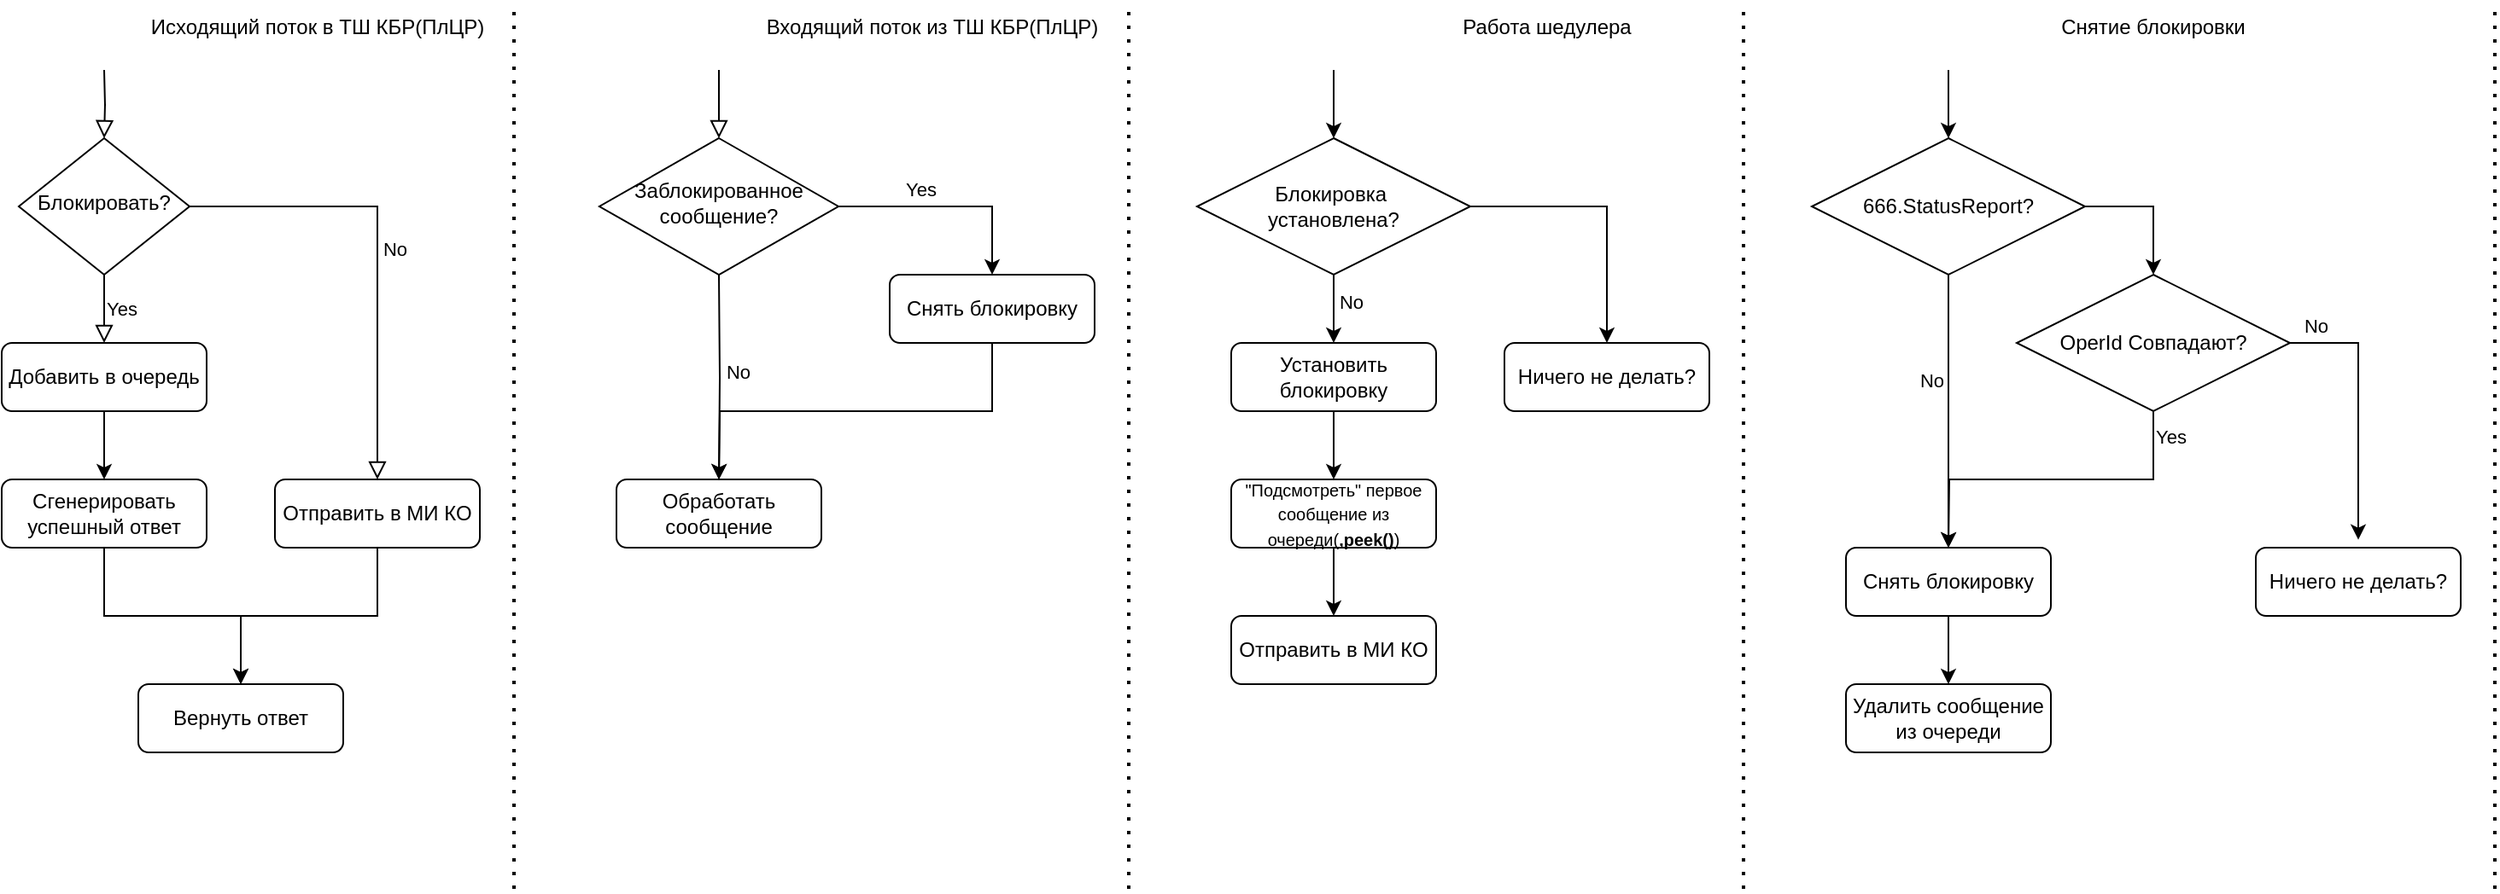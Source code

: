 <mxfile version="24.6.4" type="github">
  <diagram id="C5RBs43oDa-KdzZeNtuy" name="Page-1">
    <mxGraphModel dx="1195" dy="1812" grid="1" gridSize="10" guides="1" tooltips="1" connect="1" arrows="1" fold="1" page="1" pageScale="1" pageWidth="827" pageHeight="1169" math="0" shadow="0">
      <root>
        <mxCell id="WIyWlLk6GJQsqaUBKTNV-0" />
        <mxCell id="WIyWlLk6GJQsqaUBKTNV-1" parent="WIyWlLk6GJQsqaUBKTNV-0" />
        <mxCell id="WIyWlLk6GJQsqaUBKTNV-4" value="Yes" style="rounded=0;html=1;jettySize=auto;orthogonalLoop=1;fontSize=11;endArrow=block;endFill=0;endSize=8;strokeWidth=1;shadow=0;labelBackgroundColor=none;edgeStyle=orthogonalEdgeStyle;entryX=0.5;entryY=0;entryDx=0;entryDy=0;" parent="WIyWlLk6GJQsqaUBKTNV-1" source="WIyWlLk6GJQsqaUBKTNV-6" target="2TyD6VWyxrm_9CR0C3GP-0" edge="1">
          <mxGeometry x="0.012" y="10" relative="1" as="geometry">
            <mxPoint as="offset" />
            <mxPoint x="80" y="210" as="targetPoint" />
          </mxGeometry>
        </mxCell>
        <mxCell id="WIyWlLk6GJQsqaUBKTNV-5" value="No" style="edgeStyle=orthogonalEdgeStyle;rounded=0;html=1;jettySize=auto;orthogonalLoop=1;fontSize=11;endArrow=block;endFill=0;endSize=8;strokeWidth=1;shadow=0;labelBackgroundColor=none;" parent="WIyWlLk6GJQsqaUBKTNV-1" source="WIyWlLk6GJQsqaUBKTNV-6" target="WIyWlLk6GJQsqaUBKTNV-7" edge="1">
          <mxGeometry y="10" relative="1" as="geometry">
            <mxPoint as="offset" />
          </mxGeometry>
        </mxCell>
        <mxCell id="WIyWlLk6GJQsqaUBKTNV-6" value="Блокировать?" style="rhombus;whiteSpace=wrap;html=1;shadow=0;fontFamily=Helvetica;fontSize=12;align=center;strokeWidth=1;spacing=6;spacingTop=-4;" parent="WIyWlLk6GJQsqaUBKTNV-1" vertex="1">
          <mxGeometry x="30" y="80" width="100" height="80" as="geometry" />
        </mxCell>
        <mxCell id="2TyD6VWyxrm_9CR0C3GP-60" style="edgeStyle=orthogonalEdgeStyle;rounded=0;orthogonalLoop=1;jettySize=auto;html=1;exitX=0.5;exitY=1;exitDx=0;exitDy=0;entryX=0.5;entryY=0;entryDx=0;entryDy=0;" edge="1" parent="WIyWlLk6GJQsqaUBKTNV-1" source="WIyWlLk6GJQsqaUBKTNV-7" target="2TyD6VWyxrm_9CR0C3GP-2">
          <mxGeometry relative="1" as="geometry" />
        </mxCell>
        <mxCell id="WIyWlLk6GJQsqaUBKTNV-7" value="Отправить в МИ КО" style="rounded=1;whiteSpace=wrap;html=1;fontSize=12;glass=0;strokeWidth=1;shadow=0;" parent="WIyWlLk6GJQsqaUBKTNV-1" vertex="1">
          <mxGeometry x="180" y="280" width="120" height="40" as="geometry" />
        </mxCell>
        <mxCell id="2TyD6VWyxrm_9CR0C3GP-3" style="edgeStyle=orthogonalEdgeStyle;rounded=0;orthogonalLoop=1;jettySize=auto;html=1;exitX=0.5;exitY=1;exitDx=0;exitDy=0;entryX=0.5;entryY=0;entryDx=0;entryDy=0;" edge="1" parent="WIyWlLk6GJQsqaUBKTNV-1" source="WIyWlLk6GJQsqaUBKTNV-11" target="2TyD6VWyxrm_9CR0C3GP-2">
          <mxGeometry relative="1" as="geometry" />
        </mxCell>
        <mxCell id="2TyD6VWyxrm_9CR0C3GP-1" style="edgeStyle=orthogonalEdgeStyle;rounded=0;orthogonalLoop=1;jettySize=auto;html=1;exitX=0.5;exitY=1;exitDx=0;exitDy=0;" edge="1" parent="WIyWlLk6GJQsqaUBKTNV-1" source="WIyWlLk6GJQsqaUBKTNV-11">
          <mxGeometry relative="1" as="geometry">
            <mxPoint x="79.857" y="300" as="targetPoint" />
          </mxGeometry>
        </mxCell>
        <mxCell id="2TyD6VWyxrm_9CR0C3GP-0" value="Добавить в очередь" style="rounded=1;whiteSpace=wrap;html=1;fontSize=12;glass=0;strokeWidth=1;shadow=0;" vertex="1" parent="WIyWlLk6GJQsqaUBKTNV-1">
          <mxGeometry x="20" y="200" width="120" height="40" as="geometry" />
        </mxCell>
        <mxCell id="2TyD6VWyxrm_9CR0C3GP-2" value="Вернуть ответ" style="rounded=1;whiteSpace=wrap;html=1;fontSize=12;glass=0;strokeWidth=1;shadow=0;" vertex="1" parent="WIyWlLk6GJQsqaUBKTNV-1">
          <mxGeometry x="100" y="400" width="120" height="40" as="geometry" />
        </mxCell>
        <mxCell id="2TyD6VWyxrm_9CR0C3GP-11" style="edgeStyle=orthogonalEdgeStyle;rounded=0;orthogonalLoop=1;jettySize=auto;html=1;" edge="1" parent="WIyWlLk6GJQsqaUBKTNV-1" target="2TyD6VWyxrm_9CR0C3GP-9">
          <mxGeometry relative="1" as="geometry">
            <mxPoint x="440" y="160" as="sourcePoint" />
          </mxGeometry>
        </mxCell>
        <mxCell id="2TyD6VWyxrm_9CR0C3GP-12" value="No" style="edgeLabel;html=1;align=center;verticalAlign=middle;resizable=0;points=[];" vertex="1" connectable="0" parent="2TyD6VWyxrm_9CR0C3GP-11">
          <mxGeometry x="-0.06" relative="1" as="geometry">
            <mxPoint x="10" as="offset" />
          </mxGeometry>
        </mxCell>
        <mxCell id="2TyD6VWyxrm_9CR0C3GP-14" style="edgeStyle=orthogonalEdgeStyle;rounded=0;orthogonalLoop=1;jettySize=auto;html=1;exitX=1;exitY=0.5;exitDx=0;exitDy=0;entryX=0.5;entryY=0;entryDx=0;entryDy=0;" edge="1" parent="WIyWlLk6GJQsqaUBKTNV-1" source="2TyD6VWyxrm_9CR0C3GP-5" target="2TyD6VWyxrm_9CR0C3GP-13">
          <mxGeometry relative="1" as="geometry" />
        </mxCell>
        <mxCell id="2TyD6VWyxrm_9CR0C3GP-15" value="Yes" style="edgeLabel;html=1;align=center;verticalAlign=middle;resizable=0;points=[];" vertex="1" connectable="0" parent="2TyD6VWyxrm_9CR0C3GP-14">
          <mxGeometry x="-0.269" y="1" relative="1" as="geometry">
            <mxPoint y="-9" as="offset" />
          </mxGeometry>
        </mxCell>
        <mxCell id="2TyD6VWyxrm_9CR0C3GP-5" value="Заблокированное сообщение?" style="rhombus;whiteSpace=wrap;html=1;shadow=0;fontFamily=Helvetica;fontSize=12;align=center;strokeWidth=1;spacing=6;spacingTop=-4;" vertex="1" parent="WIyWlLk6GJQsqaUBKTNV-1">
          <mxGeometry x="370" y="80" width="140" height="80" as="geometry" />
        </mxCell>
        <mxCell id="2TyD6VWyxrm_9CR0C3GP-6" value="" style="rounded=0;html=1;jettySize=auto;orthogonalLoop=1;fontSize=11;endArrow=block;endFill=0;endSize=8;strokeWidth=1;shadow=0;labelBackgroundColor=none;edgeStyle=orthogonalEdgeStyle;" edge="1" parent="WIyWlLk6GJQsqaUBKTNV-1">
          <mxGeometry relative="1" as="geometry">
            <mxPoint x="80" y="40" as="sourcePoint" />
            <mxPoint x="80" y="80" as="targetPoint" />
          </mxGeometry>
        </mxCell>
        <mxCell id="2TyD6VWyxrm_9CR0C3GP-7" value="" style="rounded=0;html=1;jettySize=auto;orthogonalLoop=1;fontSize=11;endArrow=block;endFill=0;endSize=8;strokeWidth=1;shadow=0;labelBackgroundColor=none;edgeStyle=orthogonalEdgeStyle;entryX=0.5;entryY=0;entryDx=0;entryDy=0;" edge="1" parent="WIyWlLk6GJQsqaUBKTNV-1" target="2TyD6VWyxrm_9CR0C3GP-5">
          <mxGeometry relative="1" as="geometry">
            <mxPoint x="440" y="40" as="sourcePoint" />
            <mxPoint x="50" y="100" as="targetPoint" />
            <Array as="points">
              <mxPoint x="440" y="70" />
              <mxPoint x="440" y="70" />
            </Array>
          </mxGeometry>
        </mxCell>
        <mxCell id="2TyD6VWyxrm_9CR0C3GP-9" value="Обработать&lt;br&gt;сообщение" style="rounded=1;whiteSpace=wrap;html=1;fontSize=12;glass=0;strokeWidth=1;shadow=0;" vertex="1" parent="WIyWlLk6GJQsqaUBKTNV-1">
          <mxGeometry x="380" y="280" width="120" height="40" as="geometry" />
        </mxCell>
        <mxCell id="2TyD6VWyxrm_9CR0C3GP-10" style="edgeStyle=orthogonalEdgeStyle;rounded=0;orthogonalLoop=1;jettySize=auto;html=1;exitX=0.5;exitY=1;exitDx=0;exitDy=0;" edge="1" parent="WIyWlLk6GJQsqaUBKTNV-1" source="2TyD6VWyxrm_9CR0C3GP-5" target="2TyD6VWyxrm_9CR0C3GP-5">
          <mxGeometry relative="1" as="geometry" />
        </mxCell>
        <mxCell id="2TyD6VWyxrm_9CR0C3GP-18" style="edgeStyle=orthogonalEdgeStyle;rounded=0;orthogonalLoop=1;jettySize=auto;html=1;exitX=0.5;exitY=1;exitDx=0;exitDy=0;" edge="1" parent="WIyWlLk6GJQsqaUBKTNV-1" source="2TyD6VWyxrm_9CR0C3GP-13">
          <mxGeometry relative="1" as="geometry">
            <mxPoint x="440" y="280" as="targetPoint" />
          </mxGeometry>
        </mxCell>
        <mxCell id="2TyD6VWyxrm_9CR0C3GP-13" value="Снять блокировку" style="rounded=1;whiteSpace=wrap;html=1;fontSize=12;glass=0;strokeWidth=1;shadow=0;" vertex="1" parent="WIyWlLk6GJQsqaUBKTNV-1">
          <mxGeometry x="540" y="160" width="120" height="40" as="geometry" />
        </mxCell>
        <mxCell id="2TyD6VWyxrm_9CR0C3GP-17" value="" style="edgeStyle=orthogonalEdgeStyle;rounded=0;orthogonalLoop=1;jettySize=auto;html=1;exitX=0.5;exitY=1;exitDx=0;exitDy=0;" edge="1" parent="WIyWlLk6GJQsqaUBKTNV-1" source="2TyD6VWyxrm_9CR0C3GP-0" target="WIyWlLk6GJQsqaUBKTNV-11">
          <mxGeometry relative="1" as="geometry">
            <mxPoint x="79.857" y="300" as="targetPoint" />
            <mxPoint x="80" y="240" as="sourcePoint" />
          </mxGeometry>
        </mxCell>
        <mxCell id="WIyWlLk6GJQsqaUBKTNV-11" value="Сгенерировать успешный ответ" style="rounded=1;whiteSpace=wrap;html=1;fontSize=12;glass=0;strokeWidth=1;shadow=0;" parent="WIyWlLk6GJQsqaUBKTNV-1" vertex="1">
          <mxGeometry x="20" y="280" width="120" height="40" as="geometry" />
        </mxCell>
        <mxCell id="2TyD6VWyxrm_9CR0C3GP-29" style="edgeStyle=orthogonalEdgeStyle;rounded=0;orthogonalLoop=1;jettySize=auto;html=1;exitX=0.5;exitY=1;exitDx=0;exitDy=0;" edge="1" parent="WIyWlLk6GJQsqaUBKTNV-1" source="2TyD6VWyxrm_9CR0C3GP-20">
          <mxGeometry relative="1" as="geometry">
            <mxPoint x="800" y="360" as="targetPoint" />
          </mxGeometry>
        </mxCell>
        <mxCell id="2TyD6VWyxrm_9CR0C3GP-20" value="&lt;font style=&quot;font-size: 10px;&quot;&gt;&quot;Подсмотреть&quot; первое сообщение из очереди(&lt;b&gt;,peek()&lt;/b&gt;)&lt;/font&gt;" style="rounded=1;whiteSpace=wrap;html=1;fontSize=12;glass=0;strokeWidth=1;shadow=0;" vertex="1" parent="WIyWlLk6GJQsqaUBKTNV-1">
          <mxGeometry x="740" y="280" width="120" height="40" as="geometry" />
        </mxCell>
        <mxCell id="2TyD6VWyxrm_9CR0C3GP-28" style="edgeStyle=orthogonalEdgeStyle;rounded=0;orthogonalLoop=1;jettySize=auto;html=1;exitX=0.5;exitY=1;exitDx=0;exitDy=0;entryX=0.5;entryY=0;entryDx=0;entryDy=0;" edge="1" parent="WIyWlLk6GJQsqaUBKTNV-1" source="2TyD6VWyxrm_9CR0C3GP-23" target="2TyD6VWyxrm_9CR0C3GP-20">
          <mxGeometry relative="1" as="geometry" />
        </mxCell>
        <mxCell id="2TyD6VWyxrm_9CR0C3GP-23" value="Установить блокировку" style="rounded=1;whiteSpace=wrap;html=1;fontSize=12;glass=0;strokeWidth=1;shadow=0;" vertex="1" parent="WIyWlLk6GJQsqaUBKTNV-1">
          <mxGeometry x="740" y="200" width="120" height="40" as="geometry" />
        </mxCell>
        <mxCell id="2TyD6VWyxrm_9CR0C3GP-27" style="edgeStyle=orthogonalEdgeStyle;rounded=0;orthogonalLoop=1;jettySize=auto;html=1;exitX=0.5;exitY=1;exitDx=0;exitDy=0;" edge="1" parent="WIyWlLk6GJQsqaUBKTNV-1" source="2TyD6VWyxrm_9CR0C3GP-24" target="2TyD6VWyxrm_9CR0C3GP-23">
          <mxGeometry relative="1" as="geometry" />
        </mxCell>
        <mxCell id="2TyD6VWyxrm_9CR0C3GP-31" value="No" style="edgeLabel;html=1;align=center;verticalAlign=middle;resizable=0;points=[];" vertex="1" connectable="0" parent="2TyD6VWyxrm_9CR0C3GP-27">
          <mxGeometry x="-0.233" relative="1" as="geometry">
            <mxPoint x="10" as="offset" />
          </mxGeometry>
        </mxCell>
        <mxCell id="2TyD6VWyxrm_9CR0C3GP-33" style="edgeStyle=orthogonalEdgeStyle;rounded=0;orthogonalLoop=1;jettySize=auto;html=1;exitX=1;exitY=0.5;exitDx=0;exitDy=0;entryX=0.5;entryY=0;entryDx=0;entryDy=0;" edge="1" parent="WIyWlLk6GJQsqaUBKTNV-1" source="2TyD6VWyxrm_9CR0C3GP-24" target="2TyD6VWyxrm_9CR0C3GP-32">
          <mxGeometry relative="1" as="geometry" />
        </mxCell>
        <mxCell id="2TyD6VWyxrm_9CR0C3GP-24" value="Блокировка&amp;nbsp;&lt;div&gt;установлена?&lt;/div&gt;" style="rhombus;whiteSpace=wrap;html=1;" vertex="1" parent="WIyWlLk6GJQsqaUBKTNV-1">
          <mxGeometry x="720" y="80" width="160" height="80" as="geometry" />
        </mxCell>
        <mxCell id="2TyD6VWyxrm_9CR0C3GP-30" value="Отправить в МИ КО" style="rounded=1;whiteSpace=wrap;html=1;fontSize=12;glass=0;strokeWidth=1;shadow=0;" vertex="1" parent="WIyWlLk6GJQsqaUBKTNV-1">
          <mxGeometry x="740" y="360" width="120" height="40" as="geometry" />
        </mxCell>
        <mxCell id="2TyD6VWyxrm_9CR0C3GP-32" value="Ничего не делать?" style="rounded=1;whiteSpace=wrap;html=1;fontSize=12;glass=0;strokeWidth=1;shadow=0;" vertex="1" parent="WIyWlLk6GJQsqaUBKTNV-1">
          <mxGeometry x="900" y="200" width="120" height="40" as="geometry" />
        </mxCell>
        <mxCell id="2TyD6VWyxrm_9CR0C3GP-34" value="" style="endArrow=classic;html=1;rounded=0;entryX=0.5;entryY=0;entryDx=0;entryDy=0;" edge="1" parent="WIyWlLk6GJQsqaUBKTNV-1" target="2TyD6VWyxrm_9CR0C3GP-24">
          <mxGeometry width="50" height="50" relative="1" as="geometry">
            <mxPoint x="800" y="40" as="sourcePoint" />
            <mxPoint x="680" y="230" as="targetPoint" />
          </mxGeometry>
        </mxCell>
        <mxCell id="2TyD6VWyxrm_9CR0C3GP-40" style="edgeStyle=orthogonalEdgeStyle;rounded=0;orthogonalLoop=1;jettySize=auto;html=1;exitX=0.5;exitY=1;exitDx=0;exitDy=0;" edge="1" parent="WIyWlLk6GJQsqaUBKTNV-1" source="2TyD6VWyxrm_9CR0C3GP-37" target="2TyD6VWyxrm_9CR0C3GP-39">
          <mxGeometry relative="1" as="geometry" />
        </mxCell>
        <mxCell id="2TyD6VWyxrm_9CR0C3GP-41" value="No" style="edgeLabel;html=1;align=center;verticalAlign=middle;resizable=0;points=[];" vertex="1" connectable="0" parent="2TyD6VWyxrm_9CR0C3GP-40">
          <mxGeometry x="-0.233" relative="1" as="geometry">
            <mxPoint x="-10" as="offset" />
          </mxGeometry>
        </mxCell>
        <mxCell id="2TyD6VWyxrm_9CR0C3GP-46" style="edgeStyle=orthogonalEdgeStyle;rounded=0;orthogonalLoop=1;jettySize=auto;html=1;exitX=1;exitY=0.5;exitDx=0;exitDy=0;entryX=0.5;entryY=0;entryDx=0;entryDy=0;" edge="1" parent="WIyWlLk6GJQsqaUBKTNV-1" source="2TyD6VWyxrm_9CR0C3GP-37" target="2TyD6VWyxrm_9CR0C3GP-45">
          <mxGeometry relative="1" as="geometry">
            <mxPoint x="1350" y="160" as="targetPoint" />
          </mxGeometry>
        </mxCell>
        <mxCell id="2TyD6VWyxrm_9CR0C3GP-37" value="666.StatusReport?" style="rhombus;whiteSpace=wrap;html=1;" vertex="1" parent="WIyWlLk6GJQsqaUBKTNV-1">
          <mxGeometry x="1080" y="80" width="160" height="80" as="geometry" />
        </mxCell>
        <mxCell id="2TyD6VWyxrm_9CR0C3GP-38" value="" style="endArrow=classic;html=1;rounded=0;entryX=0.5;entryY=0;entryDx=0;entryDy=0;" edge="1" parent="WIyWlLk6GJQsqaUBKTNV-1" target="2TyD6VWyxrm_9CR0C3GP-37">
          <mxGeometry width="50" height="50" relative="1" as="geometry">
            <mxPoint x="1160" y="40" as="sourcePoint" />
            <mxPoint x="1200" y="300" as="targetPoint" />
          </mxGeometry>
        </mxCell>
        <mxCell id="2TyD6VWyxrm_9CR0C3GP-43" style="edgeStyle=orthogonalEdgeStyle;rounded=0;orthogonalLoop=1;jettySize=auto;html=1;exitX=0.5;exitY=1;exitDx=0;exitDy=0;entryX=0.5;entryY=0;entryDx=0;entryDy=0;" edge="1" parent="WIyWlLk6GJQsqaUBKTNV-1" source="2TyD6VWyxrm_9CR0C3GP-39" target="2TyD6VWyxrm_9CR0C3GP-42">
          <mxGeometry relative="1" as="geometry" />
        </mxCell>
        <mxCell id="2TyD6VWyxrm_9CR0C3GP-39" value="Снять блокировку" style="rounded=1;whiteSpace=wrap;html=1;fontSize=12;glass=0;strokeWidth=1;shadow=0;" vertex="1" parent="WIyWlLk6GJQsqaUBKTNV-1">
          <mxGeometry x="1100" y="320" width="120" height="40" as="geometry" />
        </mxCell>
        <mxCell id="2TyD6VWyxrm_9CR0C3GP-42" value="Удалить сообщение из очереди" style="rounded=1;whiteSpace=wrap;html=1;fontSize=12;glass=0;strokeWidth=1;shadow=0;" vertex="1" parent="WIyWlLk6GJQsqaUBKTNV-1">
          <mxGeometry x="1100" y="400" width="120" height="40" as="geometry" />
        </mxCell>
        <mxCell id="2TyD6VWyxrm_9CR0C3GP-47" style="edgeStyle=orthogonalEdgeStyle;rounded=0;orthogonalLoop=1;jettySize=auto;html=1;exitX=0.5;exitY=1;exitDx=0;exitDy=0;" edge="1" parent="WIyWlLk6GJQsqaUBKTNV-1" source="2TyD6VWyxrm_9CR0C3GP-45">
          <mxGeometry relative="1" as="geometry">
            <mxPoint x="1160" y="320" as="targetPoint" />
            <mxPoint x="1350" y="240" as="sourcePoint" />
          </mxGeometry>
        </mxCell>
        <mxCell id="2TyD6VWyxrm_9CR0C3GP-48" value="Yes" style="edgeLabel;html=1;align=center;verticalAlign=middle;resizable=0;points=[];" vertex="1" connectable="0" parent="2TyD6VWyxrm_9CR0C3GP-47">
          <mxGeometry x="-0.855" relative="1" as="geometry">
            <mxPoint x="10" as="offset" />
          </mxGeometry>
        </mxCell>
        <mxCell id="2TyD6VWyxrm_9CR0C3GP-49" style="edgeStyle=orthogonalEdgeStyle;rounded=0;orthogonalLoop=1;jettySize=auto;html=1;exitX=1;exitY=0.5;exitDx=0;exitDy=0;entryX=0.5;entryY=-0.117;entryDx=0;entryDy=0;entryPerimeter=0;" edge="1" parent="WIyWlLk6GJQsqaUBKTNV-1" source="2TyD6VWyxrm_9CR0C3GP-45" target="2TyD6VWyxrm_9CR0C3GP-50">
          <mxGeometry relative="1" as="geometry">
            <mxPoint x="1480" y="280" as="targetPoint" />
            <mxPoint x="1430" y="200" as="sourcePoint" />
          </mxGeometry>
        </mxCell>
        <mxCell id="2TyD6VWyxrm_9CR0C3GP-55" value="No" style="edgeLabel;html=1;align=center;verticalAlign=middle;resizable=0;points=[];" vertex="1" connectable="0" parent="2TyD6VWyxrm_9CR0C3GP-49">
          <mxGeometry x="-0.807" relative="1" as="geometry">
            <mxPoint y="-10" as="offset" />
          </mxGeometry>
        </mxCell>
        <mxCell id="2TyD6VWyxrm_9CR0C3GP-45" value="OperId Совпадают?" style="rhombus;whiteSpace=wrap;html=1;" vertex="1" parent="WIyWlLk6GJQsqaUBKTNV-1">
          <mxGeometry x="1200" y="160" width="160" height="80" as="geometry" />
        </mxCell>
        <mxCell id="2TyD6VWyxrm_9CR0C3GP-50" value="Ничего не делать?" style="rounded=1;whiteSpace=wrap;html=1;fontSize=12;glass=0;strokeWidth=1;shadow=0;" vertex="1" parent="WIyWlLk6GJQsqaUBKTNV-1">
          <mxGeometry x="1340" y="320" width="120" height="40" as="geometry" />
        </mxCell>
        <mxCell id="2TyD6VWyxrm_9CR0C3GP-52" value="" style="endArrow=none;dashed=1;html=1;dashPattern=1 3;strokeWidth=2;rounded=0;" edge="1" parent="WIyWlLk6GJQsqaUBKTNV-1">
          <mxGeometry width="50" height="50" relative="1" as="geometry">
            <mxPoint x="1040" y="520" as="sourcePoint" />
            <mxPoint x="1040" as="targetPoint" />
          </mxGeometry>
        </mxCell>
        <mxCell id="2TyD6VWyxrm_9CR0C3GP-53" value="" style="endArrow=none;dashed=1;html=1;dashPattern=1 3;strokeWidth=2;rounded=0;" edge="1" parent="WIyWlLk6GJQsqaUBKTNV-1">
          <mxGeometry width="50" height="50" relative="1" as="geometry">
            <mxPoint x="680" y="520" as="sourcePoint" />
            <mxPoint x="680" as="targetPoint" />
          </mxGeometry>
        </mxCell>
        <mxCell id="2TyD6VWyxrm_9CR0C3GP-54" value="" style="endArrow=none;dashed=1;html=1;dashPattern=1 3;strokeWidth=2;rounded=0;" edge="1" parent="WIyWlLk6GJQsqaUBKTNV-1">
          <mxGeometry width="50" height="50" relative="1" as="geometry">
            <mxPoint x="320" y="520" as="sourcePoint" />
            <mxPoint x="320" as="targetPoint" />
          </mxGeometry>
        </mxCell>
        <mxCell id="2TyD6VWyxrm_9CR0C3GP-56" value="Исходящий поток в ТШ КБР(ПлЦР)" style="text;html=1;align=center;verticalAlign=middle;whiteSpace=wrap;rounded=0;" vertex="1" parent="WIyWlLk6GJQsqaUBKTNV-1">
          <mxGeometry x="100" width="210" height="30" as="geometry" />
        </mxCell>
        <mxCell id="2TyD6VWyxrm_9CR0C3GP-57" value="Входящий поток из ТШ КБР(ПлЦР)" style="text;html=1;align=center;verticalAlign=middle;whiteSpace=wrap;rounded=0;" vertex="1" parent="WIyWlLk6GJQsqaUBKTNV-1">
          <mxGeometry x="460" width="210" height="30" as="geometry" />
        </mxCell>
        <mxCell id="2TyD6VWyxrm_9CR0C3GP-58" value="Работа шедулера" style="text;html=1;align=center;verticalAlign=middle;whiteSpace=wrap;rounded=0;" vertex="1" parent="WIyWlLk6GJQsqaUBKTNV-1">
          <mxGeometry x="820" width="210" height="30" as="geometry" />
        </mxCell>
        <mxCell id="2TyD6VWyxrm_9CR0C3GP-59" value="Снятие блокировки" style="text;html=1;align=center;verticalAlign=middle;whiteSpace=wrap;rounded=0;" vertex="1" parent="WIyWlLk6GJQsqaUBKTNV-1">
          <mxGeometry x="1175" width="210" height="30" as="geometry" />
        </mxCell>
        <mxCell id="2TyD6VWyxrm_9CR0C3GP-61" value="" style="endArrow=none;dashed=1;html=1;dashPattern=1 3;strokeWidth=2;rounded=0;" edge="1" parent="WIyWlLk6GJQsqaUBKTNV-1">
          <mxGeometry width="50" height="50" relative="1" as="geometry">
            <mxPoint x="1480" y="520" as="sourcePoint" />
            <mxPoint x="1480" as="targetPoint" />
          </mxGeometry>
        </mxCell>
      </root>
    </mxGraphModel>
  </diagram>
</mxfile>
